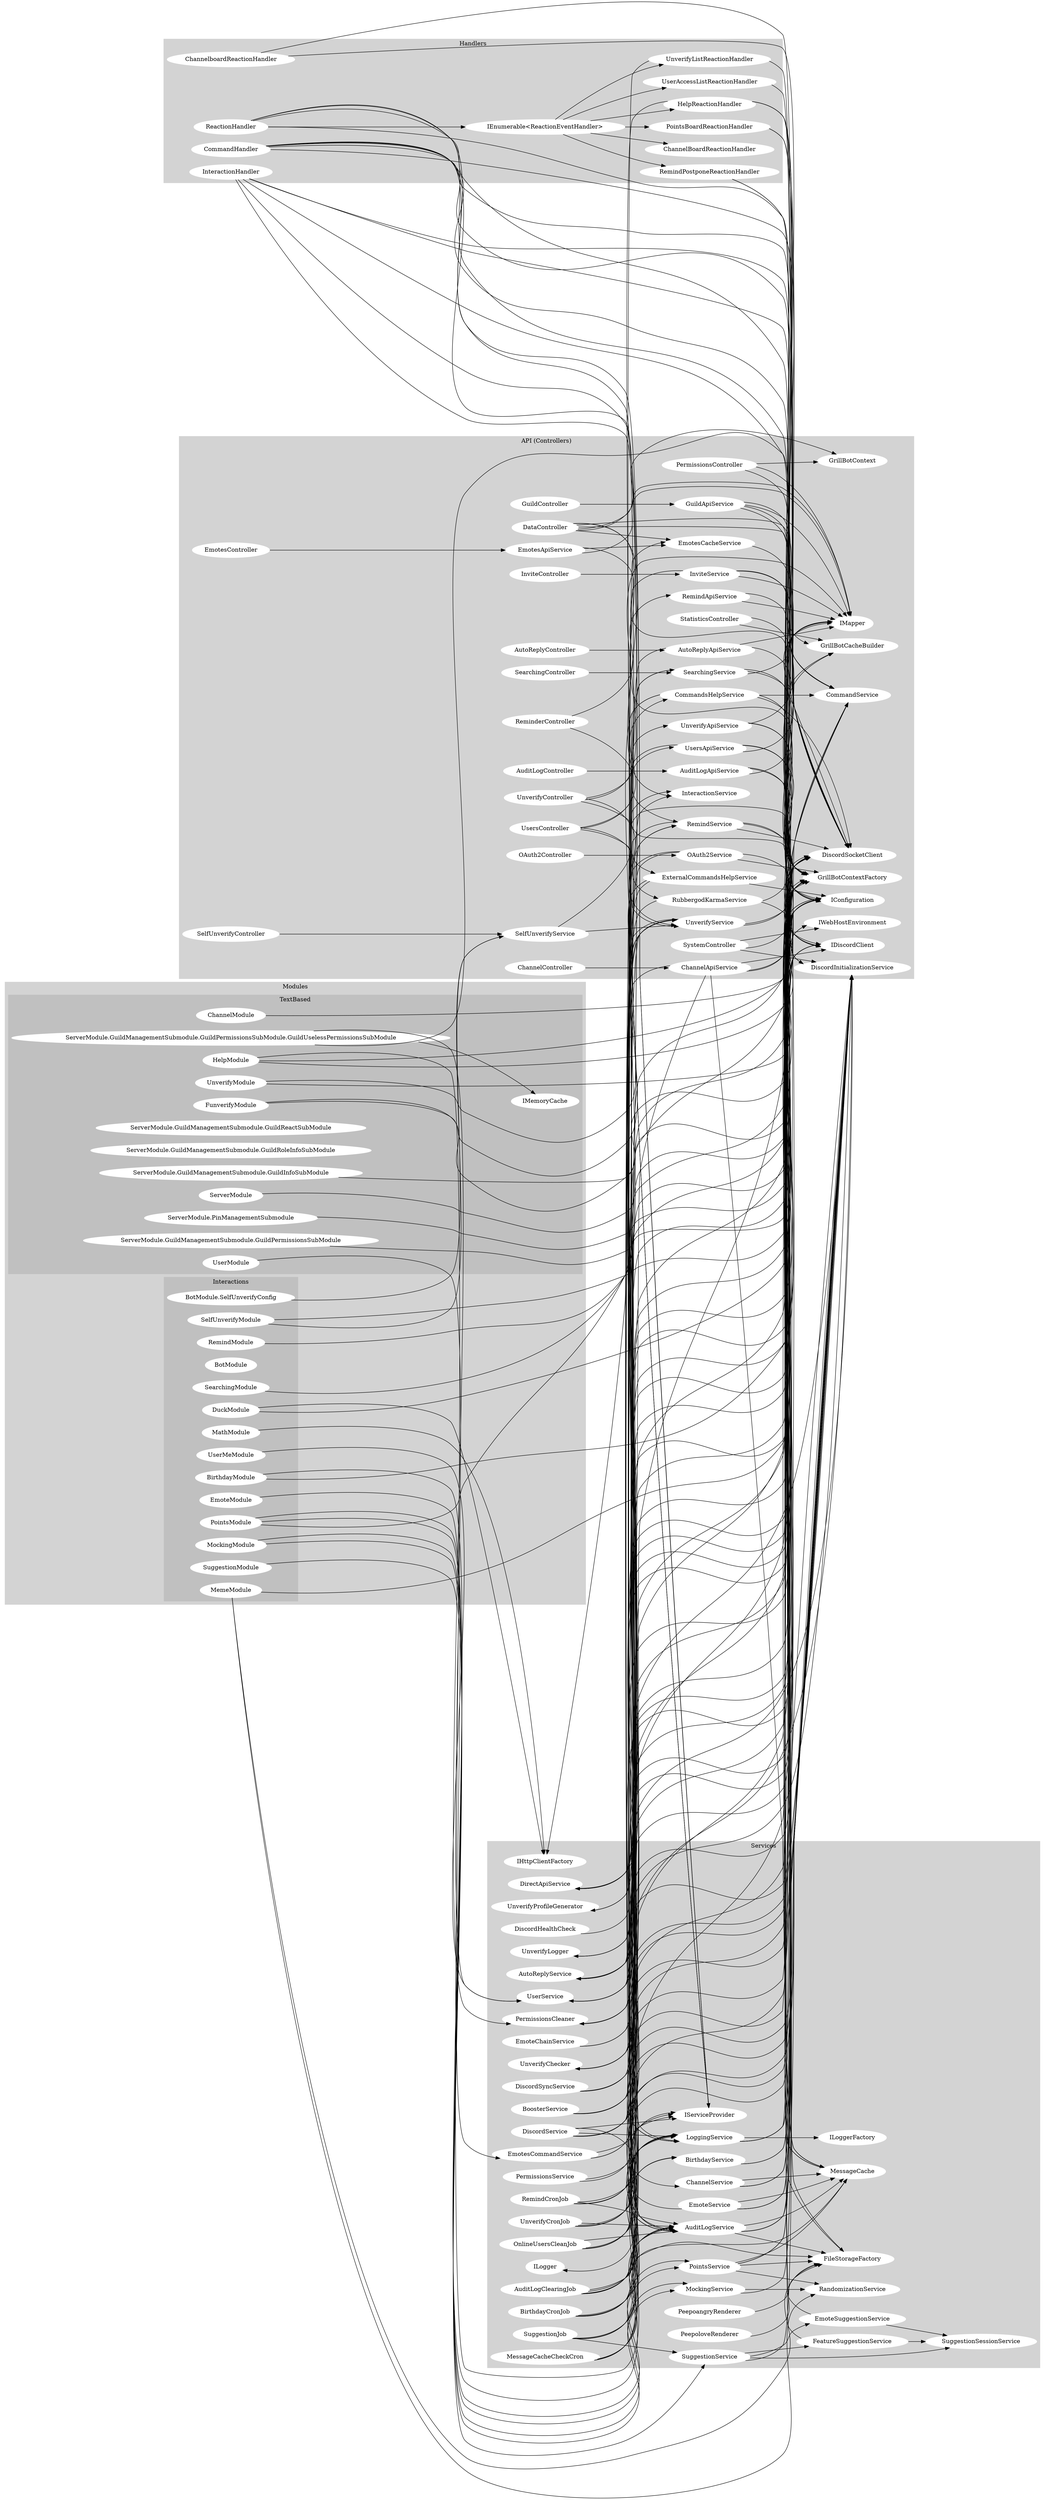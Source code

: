 digraph G {
    rankdir=LR
    
    subgraph cluster_0 {
		style=filled;
		color=lightgrey;
		node [
		    style=filled,
		    color=white
	    ];
		
		AuditLogController -> { AuditLogApiService }
        OAuth2Controller -> OAuth2Service
        AutoReplyController -> { AutoReplyApiService }
        ChannelController -> { ChannelApiService }
        DataController -> { DiscordSocketClient GrillBotContext CommandService IConfiguration InteractionService EmotesCacheService IMapper }
        EmotesController -> EmotesApiService
        GuildController -> { GuildApiService }
        InviteController -> InviteService
        PermissionsController -> { GrillBotContext DiscordSocketClient IMapper }
        ReminderController -> { RemindService RemindApiService }
        SearchingController -> SearchingService
        SelfUnverifyController -> SelfUnverifyService
        StatisticsController -> { GrillBotContextFactory GrillBotCacheBuilder }
        SystemController -> { IWebHostEnvironment DiscordSocketClient DiscordInitializationService }
        UnverifyController -> { UnverifyService IDiscordClient IMapper UnverifyApiService }
        UsersController -> { CommandsHelpService ExternalCommandsHelpService UsersApiService RubbergodKarmaService }
		
		label = "API (Controllers)";
	}
	
	subgraph cluster_2 {
	    style=filled;
		color=lightgrey;
		node [
		    style=filled,
		    color=white
	    ];
	    
	    AuditLogService -> { DiscordSocketClient GrillBotContextFactory MessageCache FileStorageFactory DiscordInitializationService }
	    AuditLogApiService -> { GrillBotContextFactory IMapper FileStorageFactory }
	    "AuditLogClearingJob" -> "LoggingService"
	    "AuditLogClearingJob" -> "AuditLogService"
	    "AuditLogClearingJob" -> "IDiscordClient"
	    "AuditLogClearingJob" -> "GrillBotContextFactory"
	    "AuditLogClearingJob" -> "IConfiguration"
	    "AuditLogClearingJob" -> "FileStorageFactory"
	    "AuditLogClearingJob" -> "DiscordInitializationService"
	    
	    "BirthdayCronJob" -> "IConfiguration"
        "BirthdayCronJob" -> "BirthdayService"
        "BirthdayCronJob" -> "LoggingService"
        "BirthdayCronJob" -> "AuditLogService"
        "BirthdayCronJob" -> "IDiscordClient"
        "BirthdayCronJob" -> "DiscordInitializationService"
        
        "BirthdayService" -> "DiscordSocketClient"
        "BirthdayService" -> "GrillBotContextFactory"
        
        CommandsHelpService -> { DiscordSocketClient CommandService ChannelService IServiceProvider IConfiguration }
        ExternalCommandsHelpService -> { DirectApiService IConfiguration IServiceProvider }
        DirectApiService -> { DiscordSocketClient IConfiguration DiscordInitializationService GrillBotCacheBuilder }
        
        "DiscordHealthCheck" -> "DiscordSocketClient"
        "DiscordInitializationService" -> "ILogger"
        DiscordService -> { DiscordSocketClient IConfiguration IServiceProvider CommandService LoggingService IWebHostEnvironment DiscordInitializationService InteractionService AuditLogService }
        "DiscordSyncService" -> "DiscordSocketClient"
        "DiscordSyncService" -> "GrillBotContextFactory"
        "DiscordSyncService" -> "DiscordInitializationService"
        
        "EmoteChainService" -> "IConfiguration"
        "EmoteChainService" -> "DiscordSocketClient"
        EmotesApiService -> { GrillBotContextFactory EmotesCacheService IMapper }
        "EmotesCacheService" -> "DiscordSocketClient"
        "EmotesCommandService" -> "IServiceProvider"
        "EmotesCommandService" -> "GrillBotContextFactory"
        "EmotesCommandService" -> "IDiscordClient"
	    "EmoteService" -> "DiscordSocketClient"
	    "EmoteService" -> "GrillBotContextFactory"
	    "EmoteService" -> "IConfiguration"
	    "EmoteService" -> "MessageCache"
	    "EmoteService" -> "EmotesCacheService"
	    
	    "FileStorageFactory" -> "IConfiguration"
	    
	    GuildApiService -> { GrillBotContextFactory DiscordSocketClient IMapper GrillBotCacheBuilder }
	    
	    ChannelService -> { DiscordSocketClient GrillBotContextFactory IConfiguration MessageCache }
	    ChannelApiService -> { GrillBotContextFactory IMapper IDiscordClient MessageCache AuditLogService AutoReplyService }
	    
	    "PeepoangryRenderer" -> "FileStorageFactory"
	    "PeepoloveRenderer" -> "FileStorageFactory"
	    
	    "LoggingService" -> "DiscordSocketClient"
	    "LoggingService" -> "CommandService"
	    "LoggingService" -> "ILoggerFactory"
	    "LoggingService" -> "IConfiguration"
	    "LoggingService" -> "GrillBotContextFactory"
	    "LoggingService" -> "InteractionService"
	    
	    MessageCache -> { DiscordSocketClient DiscordInitializationService GrillBotCacheBuilder }
	    
	    "MessageCacheCheckCron" -> "LoggingService"
	    "MessageCacheCheckCron" -> "AuditLogService"
	    "MessageCacheCheckCron" -> "IDiscordClient"
	    "MessageCacheCheckCron" -> "MessageCache"
	    "MessageCacheCheckCron" -> "DiscordInitializationService"
	    
	    PermissionsCleaner -> { GrillBotContextFactory IDiscordClient }
	    "PermissionsService" -> "GrillBotContextFactory"
	    "PermissionsService" -> "IServiceProvider"
	    
	    RemindCronJob -> { LoggingService AuditLogService IDiscordClient RemindService DiscordInitializationService }
	    RemindService -> { DiscordSocketClient GrillBotContextFactory IConfiguration AuditLogService }
	    RemindApiService -> { GrillBotContextFactory IMapper }
	    
	    EmoteSuggestionService -> { SuggestionSessionService GrillBotContextFactory }
	    FeatureSuggestionService -> { SuggestionSessionService IConfiguration }
	    SuggestionJob -> { LoggingService AuditLogService IDiscordClient DiscordInitializationService SuggestionService GrillBotContextFactory }
	    SuggestionService -> { EmoteSuggestionService FeatureSuggestionService IDiscordClient SuggestionSessionService }
	    
	    "SelfUnverifyService" -> "UnverifyService"
	    "SelfUnverifyService" -> "GrillBotContextFactory"
	    
	    UnverifyApiService -> { GrillBotContextFactory IMapper IDiscordClient }
	    
	    "UnverifyChecker" -> "GrillBotContextFactory"
	    "UnverifyChecker" -> "IConfiguration"
	    "UnverifyChecker" -> "IWebHostEnvironment"
	    
	    "UnverifyCronJob" -> "LoggingService"
	    "UnverifyCronJob" -> "AuditLogService"
	    "UnverifyCronJob" -> "IDiscordClient"
	    "UnverifyCronJob" -> "UnverifyService"
	    "UnverifyCronJob" -> "DiscordInitializationService"
	    
	    "UnverifyLogger" -> "DiscordSocketClient"
	    "UnverifyLogger" -> "GrillBotContextFactory"
	    
	    "UnverifyProfileGenerator" -> "GrillBotContextFactory"
	    
	    UnverifyService -> { DiscordSocketClient UnverifyChecker UnverifyProfileGenerator UnverifyLogger GrillBotContextFactory LoggingService PermissionsCleaner }
	    
	    "OnlineUsersCleanJob" -> "LoggingService"
	    "OnlineUsersCleanJob" -> "AuditLogService"
	    "OnlineUsersCleanJob" -> "IDiscordClient"
	    "OnlineUsersCleanJob" -> "GrillBotContextFactory"
	    "OnlineUsersCleanJob" -> "DiscordInitializationService"
	    
	    "PointsService" -> "DiscordSocketClient"
	    "PointsService" -> "GrillBotContextFactory"
	    "PointsService" -> "IConfiguration"
	    "PointsService" -> "FileStorageFactory"
	    "PointsService" -> "MessageCache"
	    "PointsService" -> "RandomizationService"
	    
	    UserService -> { GrillBotContextFactory IConfiguration DiscordSocketClient }
	    UsersApiService -> { GrillBotContextFactory IMapper IDiscordClient AuditLogService }
	    RubbergodKarmaService -> { DirectApiService IDiscordClient IMapper }
	   
	    AutoReplyApiService -> { AutoReplyService GrillBotContextFactory IMapper }
	    "AutoReplyService" -> "IConfiguration"
	    "AutoReplyService" -> "DiscordSocketClient"
	    "AutoReplyService" -> "GrillBotContextFactory"
	    "AutoReplyService" -> "DiscordInitializationService"
	    
	    "BoosterService" -> "DiscordSocketClient"
	    "BoosterService" -> "GrillBotContextFactory"
	    "BoosterService" -> "IConfiguration"
	    "BoosterService" -> "DiscordInitializationService"
	    
	    InviteService -> { DiscordSocketClient GrillBotContextFactory AuditLogService IMapper }
	    
	    "MockingService" -> "IConfiguration"
	    "MockingService" -> "RandomizationService"
	    
	    "OAuth2Service" -> "IConfiguration"
	    "OAuth2Service" -> "GrillBotContextFactory"
	    "OAuth2Service" -> "LoggingService"
	    "OAuth2Service" -> "IHttpClientFactory"
	    
	    "RandomizationService"
	    
	    SearchingService -> { DiscordSocketClient GrillBotContextFactory UserService IMapper }
	    
	    label = "Services"
	}
	
	subgraph cluster_3 {
	    style=filled;
		color=lightgrey;
		node [
		    style=filled,
		    color=white
	    ];
	    
	    "CommandHandler" -> "DiscordSocketClient"
	    "CommandHandler" -> "CommandService"
	    "CommandHandler" -> "IServiceProvider"
	    "CommandHandler" -> "IConfiguration"
	    "CommandHandler" -> "AuditLogService"
	    "CommandHandler" -> "DiscordInitializationService"
	    
	    "InteractionHandler" -> "DiscordSocketClient"
	    "InteractionHandler" -> "GrillBotContextFactory"
	    "InteractionHandler" -> "IServiceProvider"
	    "InteractionHandler" -> "DiscordInitializationService"
	    "InteractionHandler" -> "AuditLogService"
	    
	    "ReactionHandler" -> "DiscordSocketClient"
	    "ReactionHandler" -> "IEnumerable<ReactionEventHandler>"
	    "ReactionHandler" -> "MessageCache"
	    "ReactionHandler" -> "DiscordInitializationService"
	    "ReactionHandler" -> "LoggingService"
	    
	    "IEnumerable<ReactionEventHandler>" -> "HelpReactionHandler"
	    "IEnumerable<ReactionEventHandler>" -> "ChannelBoardReactionHandler"
	    "IEnumerable<ReactionEventHandler>" -> "PointsBoardReactionHandler"
	    "IEnumerable<ReactionEventHandler>" -> "UserAccessListReactionHandler"
	    "IEnumerable<ReactionEventHandler>" -> "UnverifyListReactionHandler"
	    "IEnumerable<ReactionEventHandler>" -> "RemindPostponeReactionHandler"
	    "HelpReactionHandler" -> "CommandService"
	    "HelpReactionHandler" -> "DiscordSocketClient"
	    "HelpReactionHandler" -> "IServiceProvider"
	    "HelpReactionHandler" -> "IConfiguration"
	    "ChannelboardReactionHandler" -> "GrillBotContextFactory"
	    "ChannelboardReactionHandler" -> "DiscordSocketClient"
	    "PointsBoardReactionHandler" -> "GrillBotContextFactory"
	    "PointsBoardReactionHandler" -> "DiscordSocketClient"
	    "RemindPostponeReactionHandler" -> "GrillBotContextFactory"
	    "RemindPostponeReactionHandler" -> "IDiscordClient"
	    "UserAccessListReactionHandler" -> "DiscordSocketClient"
	    "UnverifyListReactionHandler" -> "DiscordSocketClient"
	    "UnverifyListReactionHandler" -> "UnverifyService"
	    
	    label = "Handlers"
	}
	
	subgraph cluster_4 {
	    style=filled;
		color=lightgrey;
		node [
		    style=filled,
		    color=white
	    ];
	    
	    subgraph cluster_4_1 {
    	    style=filled;
    		color=grey;
    		node [
    		    style=filled,
    		    color=white
    	    ];
    	    
    	    SelfUnverifyModule -> SelfUnverifyService
    	    SelfUnverifyModule -> IConfiguration
    	    UserMeModule -> UserService
    	    BirthdayModule -> BirthdayService
    	    BirthdayModule -> IConfiguration
            BotModule
    	    "BotModule.SelfUnverifyConfig" -> SelfUnverifyService
            DuckModule -> IHttpClientFactory
    	    DuckModule -> IConfiguration
    	    EmoteModule -> EmotesCommandService
    	    MathModule -> IHttpClientFactory
    	    MemeModule -> RandomizationService
    	    MemeModule -> IConfiguration
    	    MockingModule -> MockingService
    	    PointsModule -> PointsService
    	    RemindModule -> RemindService
    	    SearchingModule -> SearchingService
    	    SuggestionModule -> SuggestionService
    	    
	        label = "Interactions"
	    }
	    
	    subgraph cluster_4_2 {
    	    style=filled;
    		color=grey;
    		node [
    		    style=filled,
    		    color=white
    	    ];
    	    
    	    "ServerModule" -> "IConfiguration"
    	    "ServerModule.PinManagementSubmodule" -> "IConfiguration"
    	    "ServerModule.GuildManagementSubmodule.GuildInfoSubModule" -> "GrillBotContextFactory"
    	    "ServerModule.GuildManagementSubmodule.GuildPermissionsSubModule" -> "IConfiguration"
    	    "ServerModule.GuildManagementSubmodule.GuildPermissionsSubModule.GuildUselessPermissionsSubModule" -> "IMemoryCache"
    	    "ServerModule.GuildManagementSubmodule.GuildPermissionsSubModule.GuildUselessPermissionsSubModule" -> "IConfiguration"
    	    "ServerModule.GuildManagementSubmodule.GuildPermissionsSubModule.GuildUselessPermissionsSubModule" -> PermissionsCleaner
    	    "ServerModule.GuildManagementSubmodule.GuildReactSubModule"
    	    "ServerModule.GuildManagementSubmodule.GuildRoleInfoSubModule"
    	    
    	    "PointsModule" -> "PointsService"
    	    "PointsModule" -> "GrillBotContextFactory"
    	    
    	    "MockingModule" -> "MockingService"
    	    
    	    "MemeModule" -> "FileStorageFactory"
    	    
    	    HelpModule -> { CommandService IServiceProvider IConfiguration }
    	    
    	    "ChannelModule" -> "GrillBotContextFactory"
    	    
    	    "UserModule" -> "UserService"
    	    
    	    "UnverifyModule" -> "UnverifyService"
    	    "UnverifyModule" -> "IConfiguration"
    	    
    	    "FunverifyModule" -> "UnverifyService"
    	    "FunverifyModule" -> "IConfiguration"
    	    
	        label = "TextBased"
	    }
	    
	    label = "Modules";
	}
}
